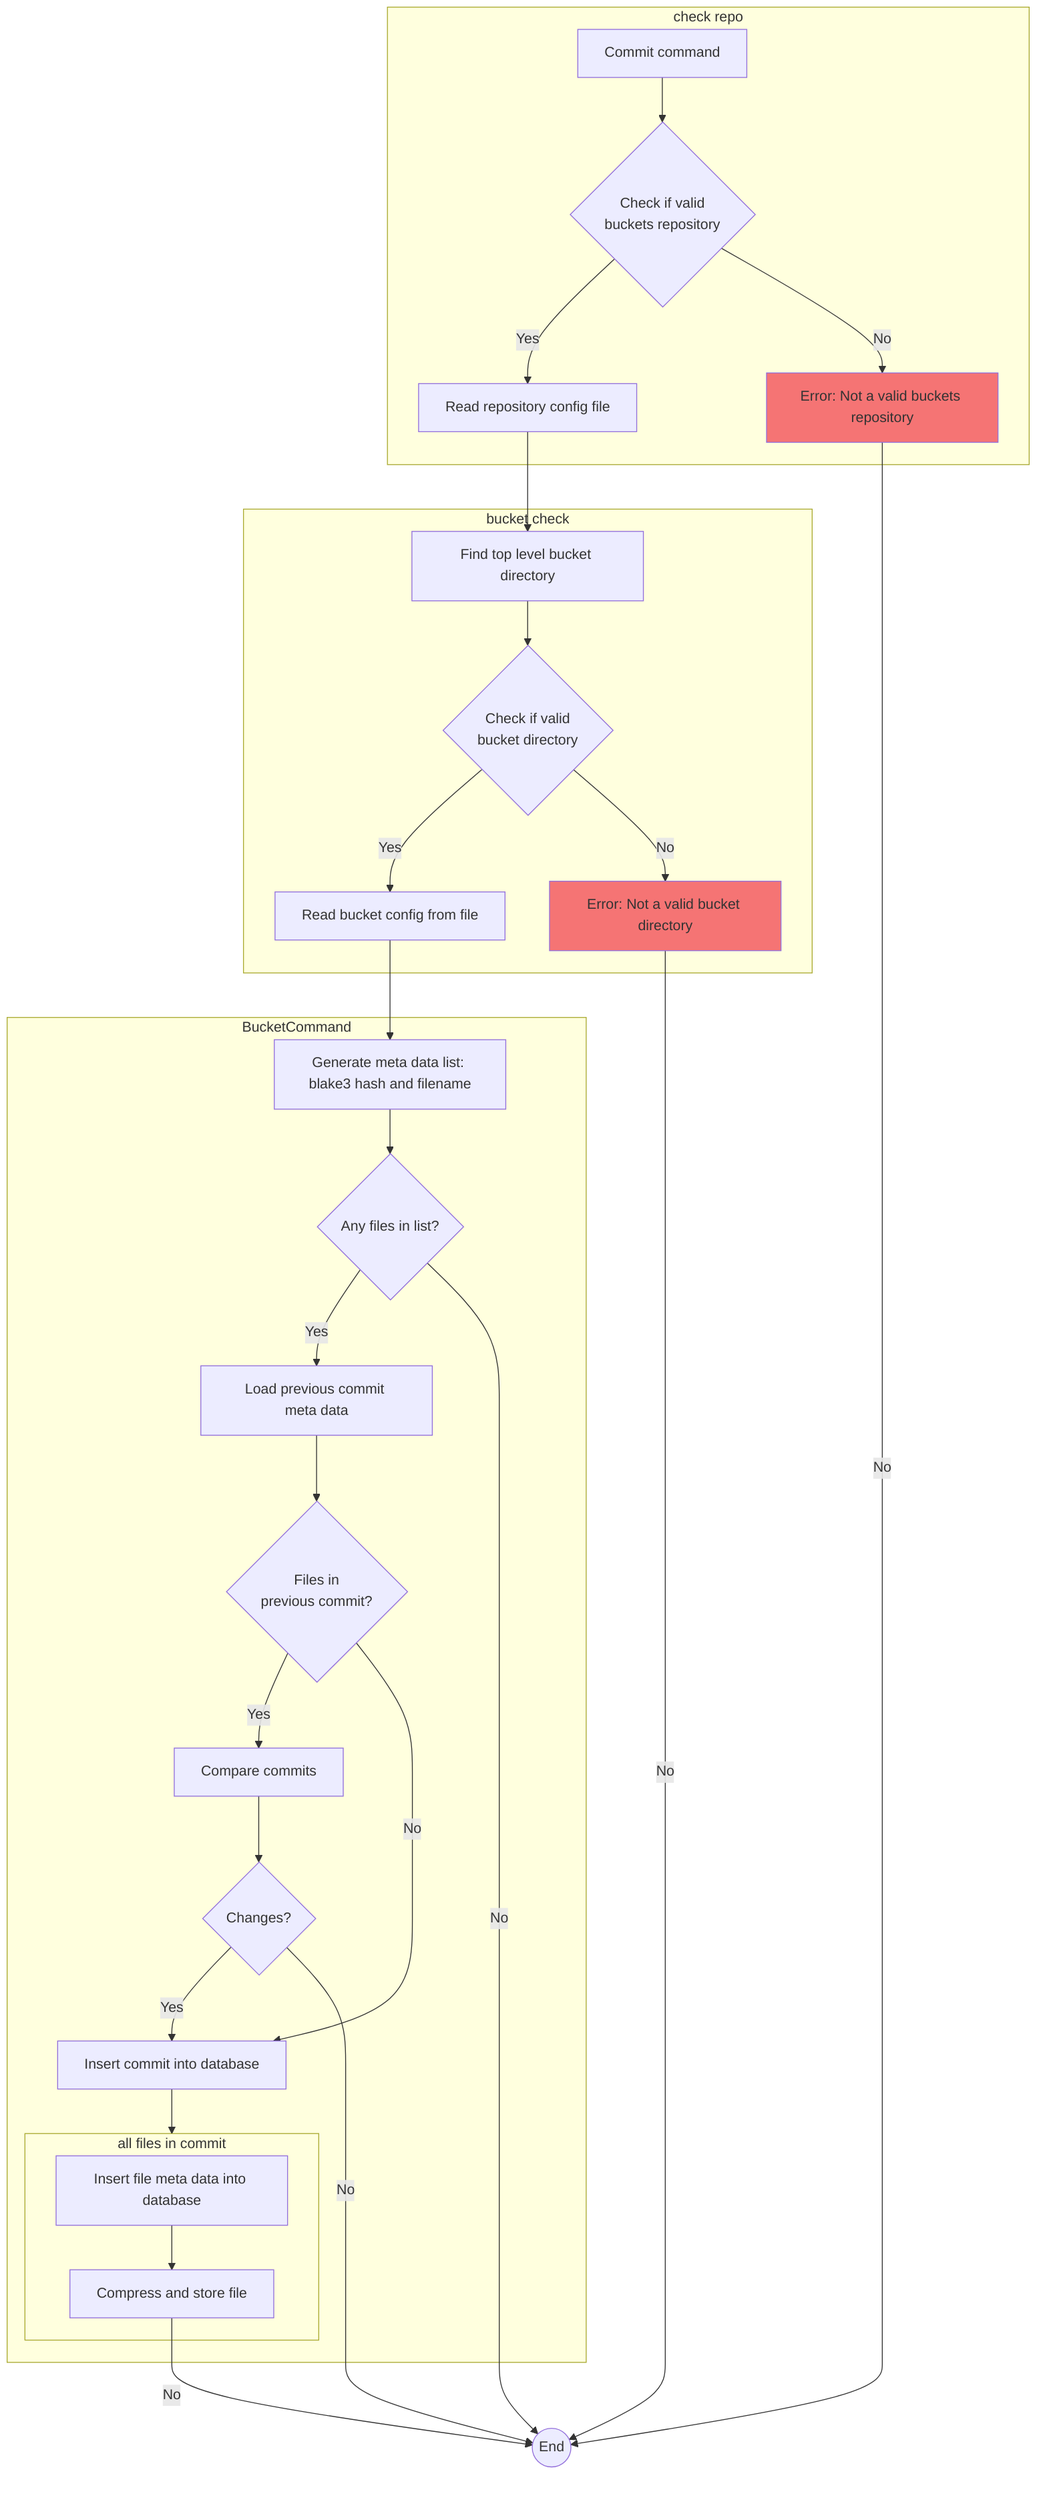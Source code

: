 %%{init: {'themeVariables': {'subgraphTitleTextAlign': 'left'}}}%%
flowchart TD
    subgraph check repo
        A[Commit command] --> Z{Check if valid \n buckets repository}
        Z --> |Yes| B[Read repository config file]
        Z --> |No| E1[Error: Not a valid buckets repository]
        end

        subgraph bucket check
        B --> C[Find top level bucket directory]
        C --> D{Check if valid \n bucket directory}
        D -->|Yes| V[Read bucket config from file]
        D -->|No| E2[Error: Not a valid bucket directory]
    end

    subgraph BucketCommand
        V --> H
        H[Generate meta data list: blake3 hash and filename] --> I{Any files in list?}
        I -->|Yes| J[Load previous commit meta data]
        J --> K{Files in \n previous commit?}
        K -->|Yes| L[Compare commits]
        K -->|No| M[Insert commit into database]
        L --> N{Changes?}
        N -->|Yes| M



        subgraph Loop[all files in commit]
            Q[Insert file meta data into database] --> R[Compress and store file]
        end

        M --> Loop
    end
    R -->|No| P((End))
    I -->|No| P((End))
    N -->|No| P((End))
    E1-->|No| P((End))
    E2 -->|No| P((End))

    style E1 fill:#f57474
    style E2 fill:#f57474